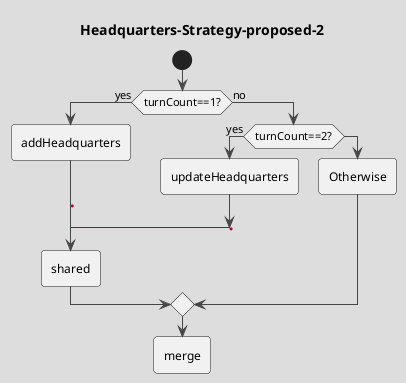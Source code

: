 @startuml Headquarters-Strategy-proposed-2
!theme toy 
title Headquarters-Strategy-proposed-2

start
if (turnCount==1?) then (yes)
:addHeadquarters;
'space label only for alignment
label sp_lab0
label sp_lab1
'real label
label lab
:shared;
else (no)
if (turnCount==2?) then (yes)
:updateHeadquarters;
label sp_lab2
goto sp_lab1
else
:Otherwise;
endif
endif
:merge;
@enduml


' goto lab
